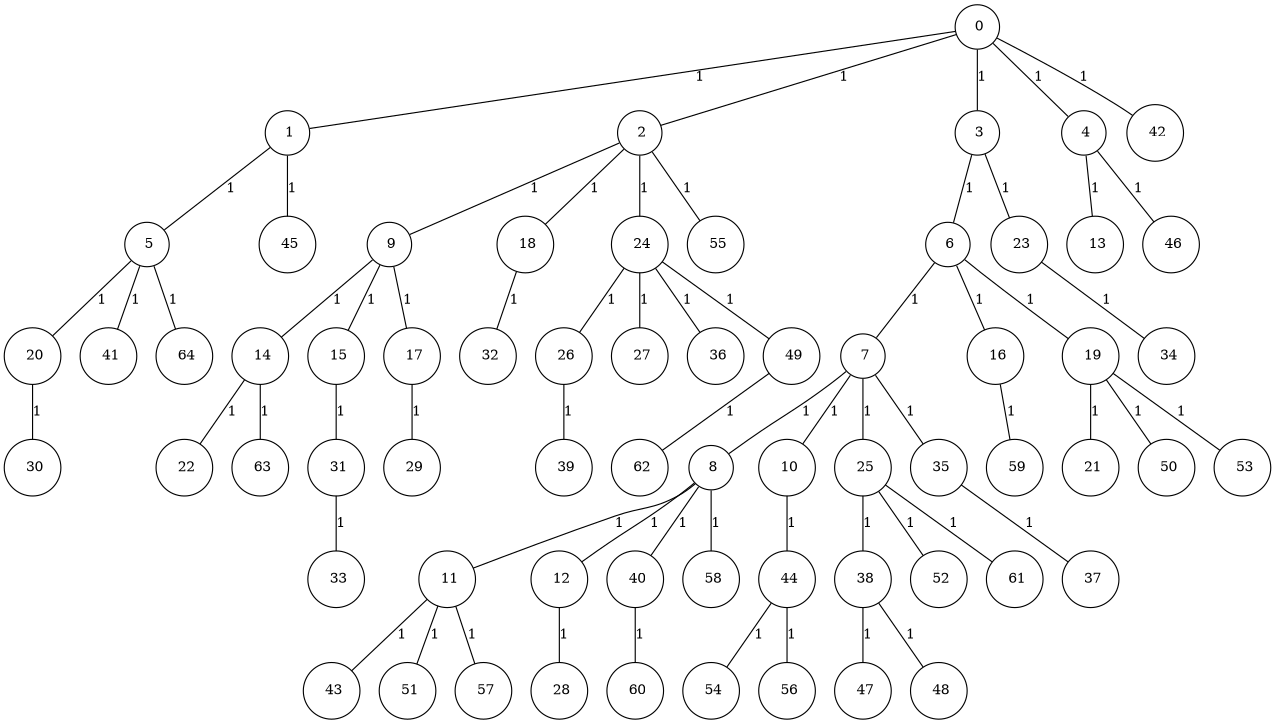 graph G {
size="8.5,11;"
ratio = "expand;"
fixedsize="true;"
overlap="scale;"
node[shape=circle,width=.12,hight=.12,fontsize=12]
edge[fontsize=12]

0[label=" 0" color=black, pos="1.4068582,1.0875827!"];
1[label=" 1" color=black, pos="0.41761879,2.8338608!"];
2[label=" 2" color=black, pos="2.5088868,1.7863164!"];
3[label=" 3" color=black, pos="0.66814978,0.28290582!"];
4[label=" 4" color=black, pos="0.82496672,1.6072383!"];
5[label=" 5" color=black, pos="2.3372724,1.6038522!"];
6[label=" 6" color=black, pos="2.2021113,1.0843222!"];
7[label=" 7" color=black, pos="2.6453967,2.8133467!"];
8[label=" 8" color=black, pos="0.58106881,2.0094041!"];
9[label=" 9" color=black, pos="0.51933696,2.2622607!"];
10[label=" 10" color=black, pos="1.8878964,0.62836745!"];
11[label=" 11" color=black, pos="1.4357243,0.32249239!"];
12[label=" 12" color=black, pos="2.0543478,2.7588085!"];
13[label=" 13" color=black, pos="0.42837667,2.6562528!"];
14[label=" 14" color=black, pos="0.21560197,2.0803121!"];
15[label=" 15" color=black, pos="2.476767,0.9132535!"];
16[label=" 16" color=black, pos="0.79458829,0.056523393!"];
17[label=" 17" color=black, pos="0.76592251,0.34214901!"];
18[label=" 18" color=black, pos="2.3673613,0.20986518!"];
19[label=" 19" color=black, pos="0.88178972,0.063776537!"];
20[label=" 20" color=black, pos="0.46208826,0.3277576!"];
21[label=" 21" color=black, pos="1.1852457,2.5209529!"];
22[label=" 22" color=black, pos="1.7245853,2.2618464!"];
23[label=" 23" color=black, pos="2.4949238,0.25918809!"];
24[label=" 24" color=black, pos="0.097757455,2.6034373!"];
25[label=" 25" color=black, pos="2.6344956,2.5174989!"];
26[label=" 26" color=black, pos="2.9161028,2.8049424!"];
27[label=" 27" color=black, pos="1.2597217,0.73402997!"];
28[label=" 28" color=black, pos="2.691304,1.6122749!"];
29[label=" 29" color=black, pos="2.0457979,2.2773974!"];
30[label=" 30" color=black, pos="1.7344927,0.97173553!"];
31[label=" 31" color=black, pos="1.7143436,0.51892852!"];
32[label=" 32" color=black, pos="1.5466351,2.675781!"];
33[label=" 33" color=black, pos="2.0679521,1.1829876!"];
34[label=" 34" color=black, pos="2.920644,2.7819474!"];
35[label=" 35" color=black, pos="2.856649,2.9021756!"];
36[label=" 36" color=black, pos="2.5777649,1.4245027!"];
37[label=" 37" color=black, pos="2.6476782,1.3939461!"];
38[label=" 38" color=black, pos="0.24114382,1.6115874!"];
39[label=" 39" color=black, pos="0.59660525,1.7675885!"];
40[label=" 40" color=black, pos="2.2528817,0.32437105!"];
41[label=" 41" color=black, pos="2.6366495,1.3048887!"];
42[label=" 42" color=black, pos="1.4952887,2.7376592!"];
43[label=" 43" color=black, pos="1.6028135,0.89989061!"];
44[label=" 44" color=black, pos="0.15428536,1.8041413!"];
45[label=" 45" color=black, pos="0.02629336,2.1841345!"];
46[label=" 46" color=black, pos="1.563769,0.22292461!"];
47[label=" 47" color=black, pos="1.9262378,1.3036146!"];
48[label=" 48" color=black, pos="1.4338826,1.4999533!"];
49[label=" 49" color=black, pos="0.13534426,1.6278256!"];
50[label=" 50" color=black, pos="0.8916782,2.9825706!"];
51[label=" 51" color=black, pos="2.0053197,2.6750701!"];
52[label=" 52" color=black, pos="2.2068545,1.9615687!"];
53[label=" 53" color=black, pos="1.6772987,1.500585!"];
54[label=" 54" color=black, pos="1.9414251,2.4014419!"];
55[label=" 55" color=black, pos="2.7140227,0.046782351!"];
56[label=" 56" color=black, pos="2.3330421,1.2184374!"];
57[label=" 57" color=black, pos="0.35157777,2.0990193!"];
58[label=" 58" color=black, pos="2.2117479,2.7377476!"];
59[label=" 59" color=black, pos="2.9640511,0.37667262!"];
60[label=" 60" color=black, pos="2.892029,0.40405333!"];
61[label=" 61" color=black, pos="1.4839444,0.81039539!"];
62[label=" 62" color=black, pos="1.628148,2.2930324!"];
63[label=" 63" color=black, pos="1.9168938,0.49007604!"];
64[label=" 64" color=black, pos="1.8865504,1.7183224!"];
0--1[label="1"]
0--2[label="1"]
0--3[label="1"]
0--4[label="1"]
0--42[label="1"]
1--5[label="1"]
1--45[label="1"]
2--9[label="1"]
2--18[label="1"]
2--24[label="1"]
2--55[label="1"]
3--6[label="1"]
3--23[label="1"]
4--13[label="1"]
4--46[label="1"]
5--20[label="1"]
5--41[label="1"]
5--64[label="1"]
6--7[label="1"]
6--16[label="1"]
6--19[label="1"]
7--8[label="1"]
7--10[label="1"]
7--25[label="1"]
7--35[label="1"]
8--11[label="1"]
8--12[label="1"]
8--40[label="1"]
8--58[label="1"]
9--14[label="1"]
9--15[label="1"]
9--17[label="1"]
10--44[label="1"]
11--43[label="1"]
11--51[label="1"]
11--57[label="1"]
12--28[label="1"]
14--22[label="1"]
14--63[label="1"]
15--31[label="1"]
16--59[label="1"]
17--29[label="1"]
18--32[label="1"]
19--21[label="1"]
19--50[label="1"]
19--53[label="1"]
20--30[label="1"]
23--34[label="1"]
24--26[label="1"]
24--27[label="1"]
24--36[label="1"]
24--49[label="1"]
25--38[label="1"]
25--52[label="1"]
25--61[label="1"]
26--39[label="1"]
31--33[label="1"]
35--37[label="1"]
38--47[label="1"]
38--48[label="1"]
40--60[label="1"]
44--54[label="1"]
44--56[label="1"]
49--62[label="1"]

}
